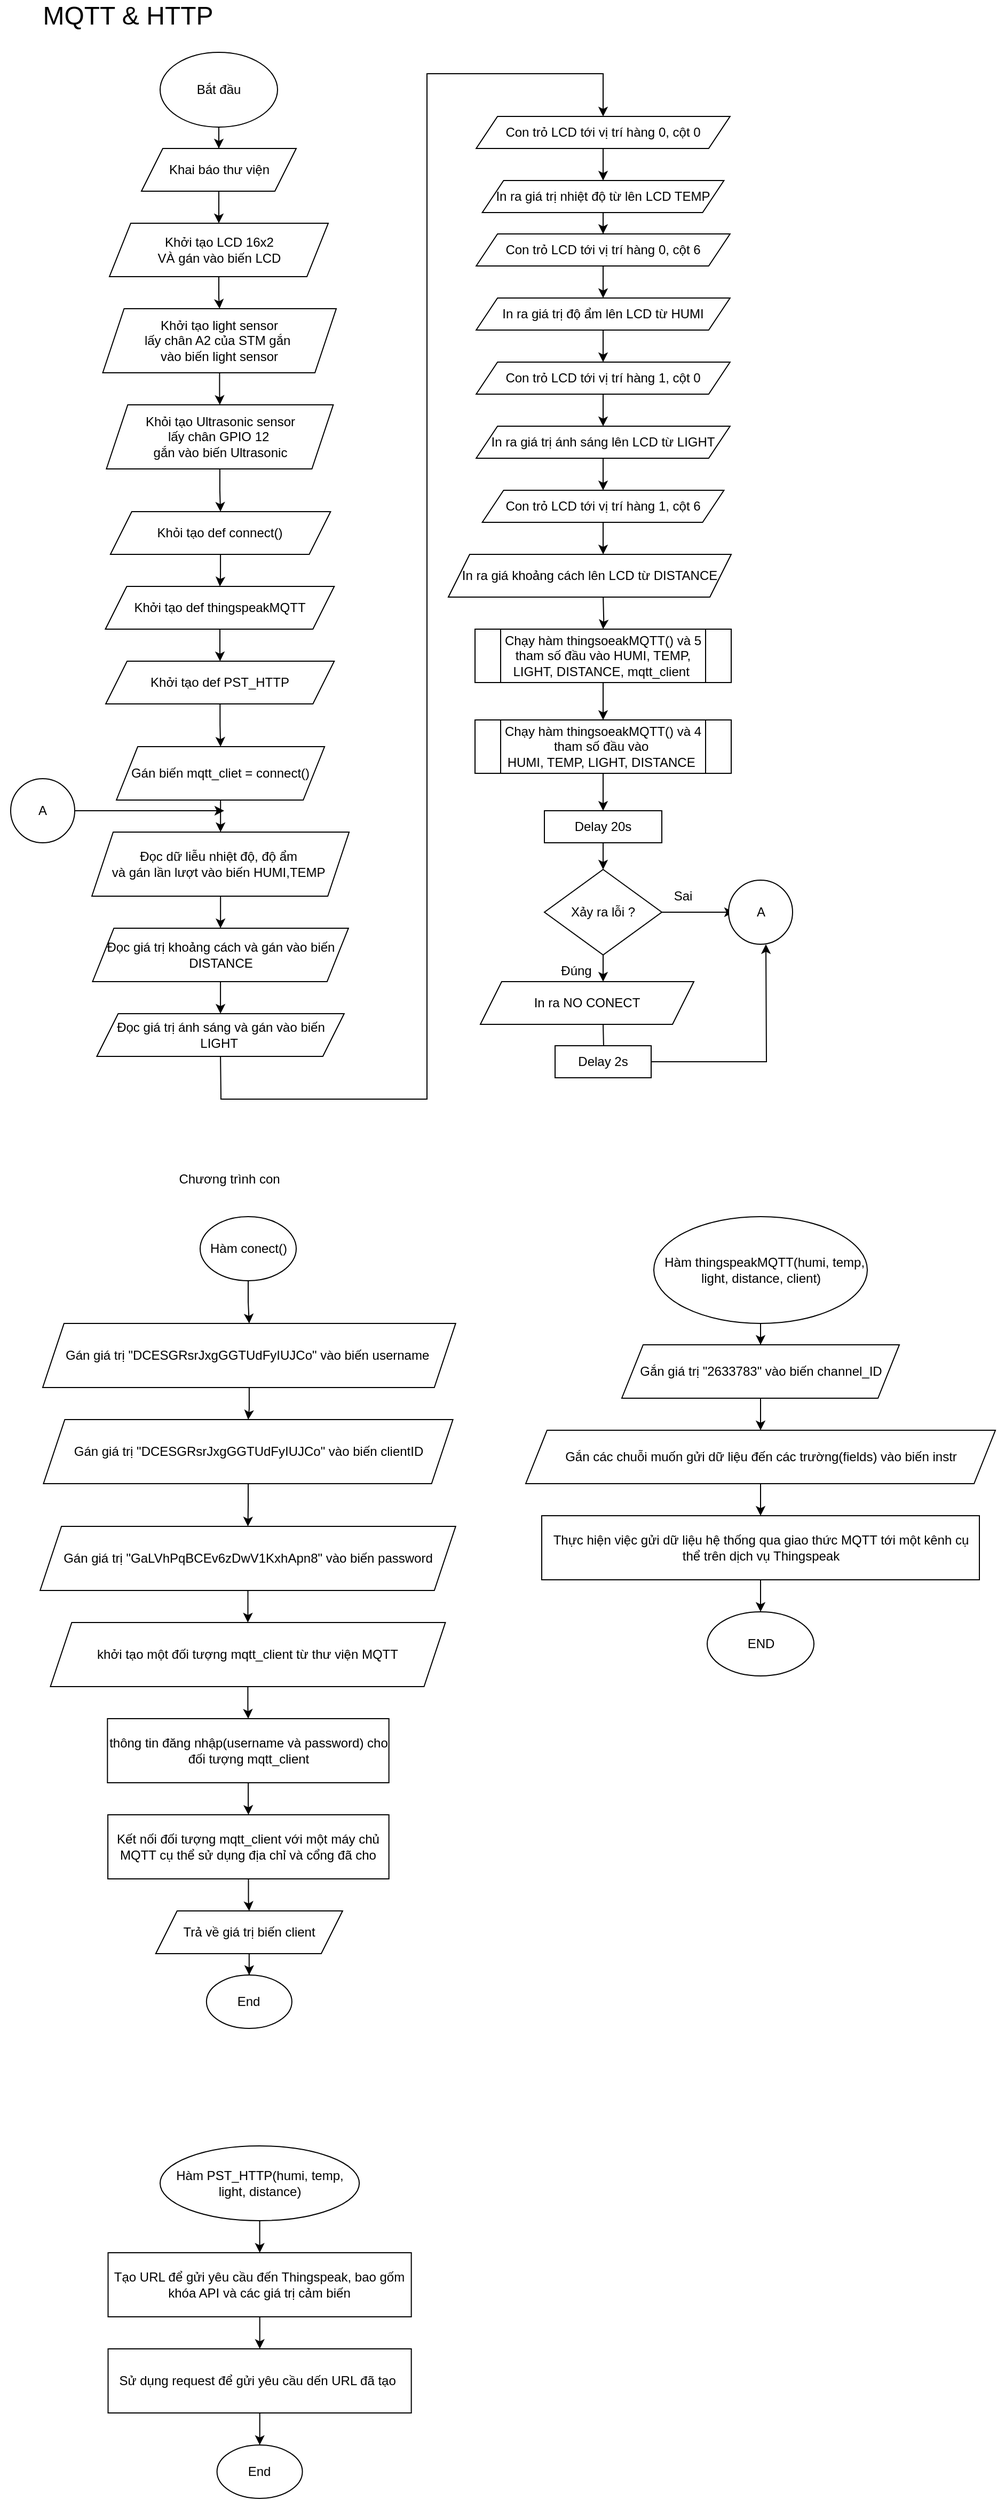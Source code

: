 <mxfile version="24.7.5">
  <diagram name="Page-1" id="BRqdDzmSM_AQs7L7HP7R">
    <mxGraphModel dx="1441" dy="717" grid="1" gridSize="10" guides="1" tooltips="1" connect="1" arrows="1" fold="1" page="1" pageScale="1" pageWidth="850" pageHeight="1100" math="0" shadow="0">
      <root>
        <mxCell id="0" />
        <mxCell id="1" parent="0" />
        <mxCell id="YUdbRrYXk0K4Yx3oNY3V-1" value="&lt;font style=&quot;font-size: 24px;&quot;&gt;MQTT &amp;amp; HTTP&lt;/font&gt;&lt;div&gt;&lt;font style=&quot;font-size: 24px;&quot;&gt;&lt;br&gt;&lt;/font&gt;&lt;/div&gt;" style="text;html=1;align=center;verticalAlign=middle;whiteSpace=wrap;rounded=0;" parent="1" vertex="1">
          <mxGeometry x="-40" y="30" width="240" height="20" as="geometry" />
        </mxCell>
        <mxCell id="YUdbRrYXk0K4Yx3oNY3V-14" value="" style="edgeStyle=orthogonalEdgeStyle;rounded=0;orthogonalLoop=1;jettySize=auto;html=1;" parent="1" source="YUdbRrYXk0K4Yx3oNY3V-4" target="YUdbRrYXk0K4Yx3oNY3V-5" edge="1">
          <mxGeometry relative="1" as="geometry" />
        </mxCell>
        <mxCell id="YUdbRrYXk0K4Yx3oNY3V-3" value="Bắt đầu" style="ellipse;whiteSpace=wrap;html=1;" parent="1" vertex="1">
          <mxGeometry x="110" y="60" width="110" height="70" as="geometry" />
        </mxCell>
        <mxCell id="YUdbRrYXk0K4Yx3oNY3V-16" value="" style="edgeStyle=orthogonalEdgeStyle;rounded=0;orthogonalLoop=1;jettySize=auto;html=1;" parent="1" source="YUdbRrYXk0K4Yx3oNY3V-5" target="YUdbRrYXk0K4Yx3oNY3V-6" edge="1">
          <mxGeometry relative="1" as="geometry" />
        </mxCell>
        <mxCell id="YUdbRrYXk0K4Yx3oNY3V-5" value="Khởi tạo LCD 16x2&lt;div&gt;VÀ gán vào biến LCD&lt;/div&gt;" style="shape=parallelogram;perimeter=parallelogramPerimeter;whiteSpace=wrap;html=1;fixedSize=1;" parent="1" vertex="1">
          <mxGeometry x="62.5" y="220" width="205" height="50" as="geometry" />
        </mxCell>
        <mxCell id="YUdbRrYXk0K4Yx3oNY3V-17" value="" style="edgeStyle=orthogonalEdgeStyle;rounded=0;orthogonalLoop=1;jettySize=auto;html=1;" parent="1" source="YUdbRrYXk0K4Yx3oNY3V-6" target="YUdbRrYXk0K4Yx3oNY3V-7" edge="1">
          <mxGeometry relative="1" as="geometry" />
        </mxCell>
        <mxCell id="YUdbRrYXk0K4Yx3oNY3V-6" value="Khởi tạo light sensor&lt;div&gt;lấy chân A2 của STM gắn&amp;nbsp;&lt;/div&gt;&lt;div&gt;vào biến light sensor&lt;/div&gt;" style="shape=parallelogram;perimeter=parallelogramPerimeter;whiteSpace=wrap;html=1;fixedSize=1;" parent="1" vertex="1">
          <mxGeometry x="56.26" y="300" width="218.75" height="60" as="geometry" />
        </mxCell>
        <mxCell id="YUdbRrYXk0K4Yx3oNY3V-18" value="" style="edgeStyle=orthogonalEdgeStyle;rounded=0;orthogonalLoop=1;jettySize=auto;html=1;" parent="1" source="YUdbRrYXk0K4Yx3oNY3V-7" target="YUdbRrYXk0K4Yx3oNY3V-8" edge="1">
          <mxGeometry relative="1" as="geometry" />
        </mxCell>
        <mxCell id="YUdbRrYXk0K4Yx3oNY3V-7" value="Khỏi tạo Ultrasonic sensor&lt;div&gt;lấy chân GPIO 12&amp;nbsp;&lt;/div&gt;&lt;div&gt;gắn vào biến Ultrasonic&lt;/div&gt;" style="shape=parallelogram;perimeter=parallelogramPerimeter;whiteSpace=wrap;html=1;fixedSize=1;" parent="1" vertex="1">
          <mxGeometry x="59.69" y="390" width="212.5" height="60" as="geometry" />
        </mxCell>
        <mxCell id="YUdbRrYXk0K4Yx3oNY3V-19" value="" style="edgeStyle=orthogonalEdgeStyle;rounded=0;orthogonalLoop=1;jettySize=auto;html=1;" parent="1" source="YUdbRrYXk0K4Yx3oNY3V-8" target="YUdbRrYXk0K4Yx3oNY3V-9" edge="1">
          <mxGeometry relative="1" as="geometry" />
        </mxCell>
        <mxCell id="YUdbRrYXk0K4Yx3oNY3V-8" value="Khỏi tạo def connect()" style="shape=parallelogram;perimeter=parallelogramPerimeter;whiteSpace=wrap;html=1;fixedSize=1;" parent="1" vertex="1">
          <mxGeometry x="63.44" y="490" width="206.25" height="40" as="geometry" />
        </mxCell>
        <mxCell id="70f4AGl83Vm-bftSxu9m-3" value="" style="edgeStyle=orthogonalEdgeStyle;rounded=0;orthogonalLoop=1;jettySize=auto;html=1;" edge="1" parent="1" source="YUdbRrYXk0K4Yx3oNY3V-9" target="70f4AGl83Vm-bftSxu9m-2">
          <mxGeometry relative="1" as="geometry" />
        </mxCell>
        <mxCell id="YUdbRrYXk0K4Yx3oNY3V-9" value="Khởi tạo def thingspeakMQTT" style="shape=parallelogram;perimeter=parallelogramPerimeter;whiteSpace=wrap;html=1;fixedSize=1;" parent="1" vertex="1">
          <mxGeometry x="58.76" y="560" width="214.37" height="40" as="geometry" />
        </mxCell>
        <mxCell id="YUdbRrYXk0K4Yx3oNY3V-15" value="" style="edgeStyle=orthogonalEdgeStyle;rounded=0;orthogonalLoop=1;jettySize=auto;html=1;" parent="1" source="YUdbRrYXk0K4Yx3oNY3V-3" target="YUdbRrYXk0K4Yx3oNY3V-4" edge="1">
          <mxGeometry relative="1" as="geometry">
            <mxPoint x="165" y="130" as="sourcePoint" />
            <mxPoint x="165" y="240" as="targetPoint" />
          </mxGeometry>
        </mxCell>
        <mxCell id="YUdbRrYXk0K4Yx3oNY3V-4" value="Khai báo thư viện" style="shape=parallelogram;perimeter=parallelogramPerimeter;whiteSpace=wrap;html=1;fixedSize=1;" parent="1" vertex="1">
          <mxGeometry x="92.5" y="150" width="145" height="40" as="geometry" />
        </mxCell>
        <mxCell id="70f4AGl83Vm-bftSxu9m-47" value="" style="edgeStyle=orthogonalEdgeStyle;rounded=0;orthogonalLoop=1;jettySize=auto;html=1;" edge="1" parent="1" source="YUdbRrYXk0K4Yx3oNY3V-30" target="70f4AGl83Vm-bftSxu9m-46">
          <mxGeometry relative="1" as="geometry" />
        </mxCell>
        <mxCell id="YUdbRrYXk0K4Yx3oNY3V-30" value="Chạy hàm thingsoeakMQTT() và 5 tham số đầu vào HUMI, TEMP, LIGHT, DISTANCE, mqtt_client&amp;nbsp;" style="shape=process;whiteSpace=wrap;html=1;backgroundOutline=1;" parent="1" vertex="1">
          <mxGeometry x="405.0" y="600" width="240" height="50" as="geometry" />
        </mxCell>
        <mxCell id="YUdbRrYXk0K4Yx3oNY3V-49" value="" style="edgeStyle=orthogonalEdgeStyle;rounded=0;orthogonalLoop=1;jettySize=auto;html=1;" parent="1" source="YUdbRrYXk0K4Yx3oNY3V-31" target="YUdbRrYXk0K4Yx3oNY3V-32" edge="1">
          <mxGeometry relative="1" as="geometry" />
        </mxCell>
        <mxCell id="YUdbRrYXk0K4Yx3oNY3V-31" value="Delay 20s" style="rounded=0;whiteSpace=wrap;html=1;" parent="1" vertex="1">
          <mxGeometry x="470" y="770" width="110" height="30" as="geometry" />
        </mxCell>
        <mxCell id="YUdbRrYXk0K4Yx3oNY3V-50" value="" style="edgeStyle=orthogonalEdgeStyle;rounded=0;orthogonalLoop=1;jettySize=auto;html=1;" parent="1" source="YUdbRrYXk0K4Yx3oNY3V-32" edge="1">
          <mxGeometry relative="1" as="geometry">
            <mxPoint x="525.0" y="930" as="targetPoint" />
          </mxGeometry>
        </mxCell>
        <mxCell id="YUdbRrYXk0K4Yx3oNY3V-53" value="" style="edgeStyle=orthogonalEdgeStyle;rounded=0;orthogonalLoop=1;jettySize=auto;html=1;" parent="1" source="YUdbRrYXk0K4Yx3oNY3V-32" edge="1">
          <mxGeometry relative="1" as="geometry">
            <mxPoint x="647.5" y="865" as="targetPoint" />
          </mxGeometry>
        </mxCell>
        <mxCell id="YUdbRrYXk0K4Yx3oNY3V-32" value="Xảy ra lỗi ?" style="rhombus;whiteSpace=wrap;html=1;" parent="1" vertex="1">
          <mxGeometry x="470" y="825" width="110" height="80" as="geometry" />
        </mxCell>
        <mxCell id="YUdbRrYXk0K4Yx3oNY3V-51" value="" style="edgeStyle=orthogonalEdgeStyle;rounded=0;orthogonalLoop=1;jettySize=auto;html=1;" parent="1" target="YUdbRrYXk0K4Yx3oNY3V-34" edge="1">
          <mxGeometry relative="1" as="geometry">
            <mxPoint x="525.0" y="970" as="sourcePoint" />
          </mxGeometry>
        </mxCell>
        <mxCell id="YUdbRrYXk0K4Yx3oNY3V-33" value="In ra NO CONECT" style="shape=parallelogram;perimeter=parallelogramPerimeter;whiteSpace=wrap;html=1;fixedSize=1;" parent="1" vertex="1">
          <mxGeometry x="410" y="930" width="200" height="40" as="geometry" />
        </mxCell>
        <mxCell id="YUdbRrYXk0K4Yx3oNY3V-54" style="edgeStyle=orthogonalEdgeStyle;rounded=0;orthogonalLoop=1;jettySize=auto;html=1;entryX=0.5;entryY=1;entryDx=0;entryDy=0;" parent="1" source="YUdbRrYXk0K4Yx3oNY3V-34" edge="1">
          <mxGeometry relative="1" as="geometry">
            <mxPoint x="677.5" y="895" as="targetPoint" />
          </mxGeometry>
        </mxCell>
        <mxCell id="YUdbRrYXk0K4Yx3oNY3V-34" value="Delay 2s" style="rounded=0;whiteSpace=wrap;html=1;" parent="1" vertex="1">
          <mxGeometry x="480" y="990" width="90" height="30" as="geometry" />
        </mxCell>
        <mxCell id="YUdbRrYXk0K4Yx3oNY3V-52" value="A" style="ellipse;whiteSpace=wrap;html=1;aspect=fixed;" parent="1" vertex="1">
          <mxGeometry x="642.5" y="835" width="60" height="60" as="geometry" />
        </mxCell>
        <mxCell id="YUdbRrYXk0K4Yx3oNY3V-55" value="Sai" style="text;html=1;align=center;verticalAlign=middle;whiteSpace=wrap;rounded=0;" parent="1" vertex="1">
          <mxGeometry x="570" y="835" width="60" height="30" as="geometry" />
        </mxCell>
        <mxCell id="YUdbRrYXk0K4Yx3oNY3V-56" value="Đúng" style="text;html=1;align=center;verticalAlign=middle;whiteSpace=wrap;rounded=0;" parent="1" vertex="1">
          <mxGeometry x="470" y="905" width="60" height="30" as="geometry" />
        </mxCell>
        <mxCell id="70f4AGl83Vm-bftSxu9m-5" value="" style="edgeStyle=orthogonalEdgeStyle;rounded=0;orthogonalLoop=1;jettySize=auto;html=1;" edge="1" parent="1" source="70f4AGl83Vm-bftSxu9m-2" target="70f4AGl83Vm-bftSxu9m-4">
          <mxGeometry relative="1" as="geometry" />
        </mxCell>
        <mxCell id="70f4AGl83Vm-bftSxu9m-2" value="Khởi tạo def PST_HTTP" style="shape=parallelogram;perimeter=parallelogramPerimeter;whiteSpace=wrap;html=1;fixedSize=1;" vertex="1" parent="1">
          <mxGeometry x="59.07" y="630" width="214.06" height="40" as="geometry" />
        </mxCell>
        <mxCell id="70f4AGl83Vm-bftSxu9m-9" value="" style="edgeStyle=orthogonalEdgeStyle;rounded=0;orthogonalLoop=1;jettySize=auto;html=1;" edge="1" parent="1" source="70f4AGl83Vm-bftSxu9m-4" target="70f4AGl83Vm-bftSxu9m-6">
          <mxGeometry relative="1" as="geometry" />
        </mxCell>
        <mxCell id="70f4AGl83Vm-bftSxu9m-4" value="Gán biến mqtt_cliet = connect()" style="shape=parallelogram;perimeter=parallelogramPerimeter;whiteSpace=wrap;html=1;fixedSize=1;" vertex="1" parent="1">
          <mxGeometry x="69.06" y="710" width="195" height="50" as="geometry" />
        </mxCell>
        <mxCell id="70f4AGl83Vm-bftSxu9m-12" value="" style="edgeStyle=orthogonalEdgeStyle;rounded=0;orthogonalLoop=1;jettySize=auto;html=1;" edge="1" parent="1" source="70f4AGl83Vm-bftSxu9m-6" target="70f4AGl83Vm-bftSxu9m-10">
          <mxGeometry relative="1" as="geometry" />
        </mxCell>
        <mxCell id="70f4AGl83Vm-bftSxu9m-6" value="Đọc dữ liễu nhiệt độ, độ ẩm&amp;nbsp;&lt;div&gt;và gán lần lượt vào biến HUMI,TEMP&amp;nbsp;&lt;/div&gt;" style="shape=parallelogram;perimeter=parallelogramPerimeter;whiteSpace=wrap;html=1;fixedSize=1;" vertex="1" parent="1">
          <mxGeometry x="46.05" y="790" width="241.01" height="60" as="geometry" />
        </mxCell>
        <mxCell id="70f4AGl83Vm-bftSxu9m-13" value="" style="edgeStyle=orthogonalEdgeStyle;rounded=0;orthogonalLoop=1;jettySize=auto;html=1;" edge="1" parent="1" source="70f4AGl83Vm-bftSxu9m-10" target="70f4AGl83Vm-bftSxu9m-11">
          <mxGeometry relative="1" as="geometry" />
        </mxCell>
        <mxCell id="70f4AGl83Vm-bftSxu9m-10" value="Đọc giá trị khoảng cách và gán vào biến DISTANCE" style="shape=parallelogram;perimeter=parallelogramPerimeter;whiteSpace=wrap;html=1;fixedSize=1;" vertex="1" parent="1">
          <mxGeometry x="46.71" y="880" width="239.69" height="50" as="geometry" />
        </mxCell>
        <mxCell id="70f4AGl83Vm-bftSxu9m-11" value="Đọc giá trị ánh sáng và gán vào biến&lt;div&gt;&amp;nbsp;LIGHT&amp;nbsp;&lt;span style=&quot;background-color: initial;&quot;&gt;&amp;nbsp;&lt;/span&gt;&lt;/div&gt;" style="shape=parallelogram;perimeter=parallelogramPerimeter;whiteSpace=wrap;html=1;fixedSize=1;" vertex="1" parent="1">
          <mxGeometry x="50.7" y="960" width="231.71" height="40" as="geometry" />
        </mxCell>
        <mxCell id="70f4AGl83Vm-bftSxu9m-21" value="" style="edgeStyle=orthogonalEdgeStyle;rounded=0;orthogonalLoop=1;jettySize=auto;html=1;" edge="1" parent="1" source="70f4AGl83Vm-bftSxu9m-15" target="70f4AGl83Vm-bftSxu9m-17">
          <mxGeometry relative="1" as="geometry" />
        </mxCell>
        <mxCell id="70f4AGl83Vm-bftSxu9m-15" value="Con trỏ LCD tới vị trí hàng 0, cột 0" style="shape=parallelogram;perimeter=parallelogramPerimeter;whiteSpace=wrap;html=1;fixedSize=1;" vertex="1" parent="1">
          <mxGeometry x="406.1" y="120" width="237.8" height="30" as="geometry" />
        </mxCell>
        <mxCell id="70f4AGl83Vm-bftSxu9m-25" value="" style="edgeStyle=orthogonalEdgeStyle;rounded=0;orthogonalLoop=1;jettySize=auto;html=1;" edge="1" parent="1" source="70f4AGl83Vm-bftSxu9m-17" target="70f4AGl83Vm-bftSxu9m-24">
          <mxGeometry relative="1" as="geometry" />
        </mxCell>
        <mxCell id="70f4AGl83Vm-bftSxu9m-17" value="In ra giá trị nhiệt độ từ lên LCD TEMP" style="shape=parallelogram;perimeter=parallelogramPerimeter;whiteSpace=wrap;html=1;fixedSize=1;" vertex="1" parent="1">
          <mxGeometry x="411.8" y="180" width="226.4" height="30" as="geometry" />
        </mxCell>
        <mxCell id="70f4AGl83Vm-bftSxu9m-42" value="" style="edgeStyle=orthogonalEdgeStyle;rounded=0;orthogonalLoop=1;jettySize=auto;html=1;" edge="1" parent="1" source="70f4AGl83Vm-bftSxu9m-18" target="70f4AGl83Vm-bftSxu9m-40">
          <mxGeometry relative="1" as="geometry" />
        </mxCell>
        <mxCell id="70f4AGl83Vm-bftSxu9m-18" value="In ra giá trị độ ẩm lên LCD từ HUMI" style="shape=parallelogram;perimeter=parallelogramPerimeter;whiteSpace=wrap;html=1;fixedSize=1;" vertex="1" parent="1">
          <mxGeometry x="406.1" y="290" width="237.8" height="30" as="geometry" />
        </mxCell>
        <mxCell id="70f4AGl83Vm-bftSxu9m-45" value="" style="edgeStyle=orthogonalEdgeStyle;rounded=0;orthogonalLoop=1;jettySize=auto;html=1;" edge="1" parent="1" target="YUdbRrYXk0K4Yx3oNY3V-30">
          <mxGeometry relative="1" as="geometry">
            <mxPoint x="525.071" y="570" as="sourcePoint" />
          </mxGeometry>
        </mxCell>
        <mxCell id="70f4AGl83Vm-bftSxu9m-19" value="In ra giá khoảng cách lên LCD từ DISTANCE" style="shape=parallelogram;perimeter=parallelogramPerimeter;whiteSpace=wrap;html=1;fixedSize=1;" vertex="1" parent="1">
          <mxGeometry x="380" y="530" width="265" height="40" as="geometry" />
        </mxCell>
        <mxCell id="70f4AGl83Vm-bftSxu9m-27" value="" style="edgeStyle=orthogonalEdgeStyle;rounded=0;orthogonalLoop=1;jettySize=auto;html=1;" edge="1" parent="1" source="70f4AGl83Vm-bftSxu9m-24" target="70f4AGl83Vm-bftSxu9m-18">
          <mxGeometry relative="1" as="geometry" />
        </mxCell>
        <mxCell id="70f4AGl83Vm-bftSxu9m-24" value="Con trỏ LCD tới vị trí hàng 0, cột 6" style="shape=parallelogram;perimeter=parallelogramPerimeter;whiteSpace=wrap;html=1;fixedSize=1;" vertex="1" parent="1">
          <mxGeometry x="406.1" y="230" width="237.8" height="30" as="geometry" />
        </mxCell>
        <mxCell id="70f4AGl83Vm-bftSxu9m-29" value="" style="edgeStyle=orthogonalEdgeStyle;rounded=0;orthogonalLoop=1;jettySize=auto;html=1;" edge="1" parent="1" source="70f4AGl83Vm-bftSxu9m-26">
          <mxGeometry relative="1" as="geometry">
            <mxPoint x="525.071" y="530" as="targetPoint" />
          </mxGeometry>
        </mxCell>
        <mxCell id="70f4AGl83Vm-bftSxu9m-26" value="Con trỏ LCD tới vị trí hàng 1, cột 6" style="shape=parallelogram;perimeter=parallelogramPerimeter;whiteSpace=wrap;html=1;fixedSize=1;" vertex="1" parent="1">
          <mxGeometry x="411.8" y="470" width="226.4" height="30" as="geometry" />
        </mxCell>
        <mxCell id="70f4AGl83Vm-bftSxu9m-38" value="" style="endArrow=classic;html=1;rounded=0;exitX=0.5;exitY=1;exitDx=0;exitDy=0;entryX=0.5;entryY=0;entryDx=0;entryDy=0;" edge="1" parent="1" source="70f4AGl83Vm-bftSxu9m-11" target="70f4AGl83Vm-bftSxu9m-15">
          <mxGeometry width="50" height="50" relative="1" as="geometry">
            <mxPoint x="330" y="970" as="sourcePoint" />
            <mxPoint x="520" y="80" as="targetPoint" />
            <Array as="points">
              <mxPoint x="167" y="1040" />
              <mxPoint x="270" y="1040" />
              <mxPoint x="360" y="1040" />
              <mxPoint x="360" y="80" />
              <mxPoint x="460" y="80" />
              <mxPoint x="525" y="80" />
            </Array>
          </mxGeometry>
        </mxCell>
        <mxCell id="70f4AGl83Vm-bftSxu9m-43" value="" style="edgeStyle=orthogonalEdgeStyle;rounded=0;orthogonalLoop=1;jettySize=auto;html=1;" edge="1" parent="1" source="70f4AGl83Vm-bftSxu9m-40" target="70f4AGl83Vm-bftSxu9m-41">
          <mxGeometry relative="1" as="geometry" />
        </mxCell>
        <mxCell id="70f4AGl83Vm-bftSxu9m-40" value="Con trỏ LCD tới vị trí hàng 1, cột 0" style="shape=parallelogram;perimeter=parallelogramPerimeter;whiteSpace=wrap;html=1;fixedSize=1;" vertex="1" parent="1">
          <mxGeometry x="406.1" y="350" width="237.8" height="30" as="geometry" />
        </mxCell>
        <mxCell id="70f4AGl83Vm-bftSxu9m-44" value="" style="edgeStyle=orthogonalEdgeStyle;rounded=0;orthogonalLoop=1;jettySize=auto;html=1;" edge="1" parent="1" source="70f4AGl83Vm-bftSxu9m-41" target="70f4AGl83Vm-bftSxu9m-26">
          <mxGeometry relative="1" as="geometry" />
        </mxCell>
        <mxCell id="70f4AGl83Vm-bftSxu9m-41" value="In ra giá trị ánh sáng lên LCD từ LIGHT" style="shape=parallelogram;perimeter=parallelogramPerimeter;whiteSpace=wrap;html=1;fixedSize=1;" vertex="1" parent="1">
          <mxGeometry x="406.1" y="410" width="237.8" height="30" as="geometry" />
        </mxCell>
        <mxCell id="70f4AGl83Vm-bftSxu9m-46" value="Chạy hàm thingsoeakMQTT() và 4 tham số đầu vào&amp;nbsp;&lt;div&gt;HUMI, TEMP, LIGHT, DISTANCE&amp;nbsp;&lt;/div&gt;" style="shape=process;whiteSpace=wrap;html=1;backgroundOutline=1;" vertex="1" parent="1">
          <mxGeometry x="405" y="685" width="240" height="50" as="geometry" />
        </mxCell>
        <mxCell id="70f4AGl83Vm-bftSxu9m-52" value="" style="endArrow=classic;html=1;rounded=0;entryX=0.5;entryY=0;entryDx=0;entryDy=0;exitX=0.5;exitY=1;exitDx=0;exitDy=0;" edge="1" parent="1" source="70f4AGl83Vm-bftSxu9m-46" target="YUdbRrYXk0K4Yx3oNY3V-31">
          <mxGeometry width="50" height="50" relative="1" as="geometry">
            <mxPoint x="440" y="860" as="sourcePoint" />
            <mxPoint x="490" y="810" as="targetPoint" />
          </mxGeometry>
        </mxCell>
        <mxCell id="70f4AGl83Vm-bftSxu9m-58" style="edgeStyle=orthogonalEdgeStyle;rounded=0;orthogonalLoop=1;jettySize=auto;html=1;" edge="1" parent="1" source="70f4AGl83Vm-bftSxu9m-55">
          <mxGeometry relative="1" as="geometry">
            <mxPoint x="170" y="770" as="targetPoint" />
          </mxGeometry>
        </mxCell>
        <mxCell id="70f4AGl83Vm-bftSxu9m-55" value="A" style="ellipse;whiteSpace=wrap;html=1;aspect=fixed;" vertex="1" parent="1">
          <mxGeometry x="-30" y="740" width="60" height="60" as="geometry" />
        </mxCell>
        <mxCell id="70f4AGl83Vm-bftSxu9m-76" value="" style="edgeStyle=orthogonalEdgeStyle;rounded=0;orthogonalLoop=1;jettySize=auto;html=1;" edge="1" parent="1" source="70f4AGl83Vm-bftSxu9m-59" target="70f4AGl83Vm-bftSxu9m-68">
          <mxGeometry relative="1" as="geometry" />
        </mxCell>
        <mxCell id="70f4AGl83Vm-bftSxu9m-59" value="Hàm conect()" style="ellipse;whiteSpace=wrap;html=1;" vertex="1" parent="1">
          <mxGeometry x="147.5" y="1150" width="90" height="60" as="geometry" />
        </mxCell>
        <mxCell id="70f4AGl83Vm-bftSxu9m-80" value="" style="edgeStyle=orthogonalEdgeStyle;rounded=0;orthogonalLoop=1;jettySize=auto;html=1;" edge="1" parent="1" source="70f4AGl83Vm-bftSxu9m-64" target="70f4AGl83Vm-bftSxu9m-65">
          <mxGeometry relative="1" as="geometry" />
        </mxCell>
        <mxCell id="70f4AGl83Vm-bftSxu9m-64" value="khởi tạo một đối tượng mqtt_client từ thư viện MQTT" style="shape=parallelogram;perimeter=parallelogramPerimeter;whiteSpace=wrap;html=1;fixedSize=1;" vertex="1" parent="1">
          <mxGeometry x="7.22" y="1530" width="370" height="60" as="geometry" />
        </mxCell>
        <mxCell id="70f4AGl83Vm-bftSxu9m-81" value="" style="edgeStyle=orthogonalEdgeStyle;rounded=0;orthogonalLoop=1;jettySize=auto;html=1;" edge="1" parent="1" source="70f4AGl83Vm-bftSxu9m-65" target="70f4AGl83Vm-bftSxu9m-71">
          <mxGeometry relative="1" as="geometry" />
        </mxCell>
        <mxCell id="70f4AGl83Vm-bftSxu9m-65" value="thông tin đăng nhập(username và password) cho đối tượng mqtt_client" style="rounded=0;whiteSpace=wrap;html=1;" vertex="1" parent="1">
          <mxGeometry x="60.67" y="1620" width="263.67" height="60" as="geometry" />
        </mxCell>
        <mxCell id="70f4AGl83Vm-bftSxu9m-77" value="" style="edgeStyle=orthogonalEdgeStyle;rounded=0;orthogonalLoop=1;jettySize=auto;html=1;" edge="1" parent="1" source="70f4AGl83Vm-bftSxu9m-68" target="70f4AGl83Vm-bftSxu9m-69">
          <mxGeometry relative="1" as="geometry" />
        </mxCell>
        <mxCell id="70f4AGl83Vm-bftSxu9m-68" value="Gán giá trị &quot;DCESGRsrJxgGGTUdFyIUJCo&quot; vào biến username&amp;nbsp;" style="shape=parallelogram;perimeter=parallelogramPerimeter;whiteSpace=wrap;html=1;fixedSize=1;" vertex="1" parent="1">
          <mxGeometry y="1250" width="386.87" height="60" as="geometry" />
        </mxCell>
        <mxCell id="70f4AGl83Vm-bftSxu9m-78" value="" style="edgeStyle=orthogonalEdgeStyle;rounded=0;orthogonalLoop=1;jettySize=auto;html=1;" edge="1" parent="1" source="70f4AGl83Vm-bftSxu9m-69" target="70f4AGl83Vm-bftSxu9m-70">
          <mxGeometry relative="1" as="geometry" />
        </mxCell>
        <mxCell id="70f4AGl83Vm-bftSxu9m-69" value="Gán giá trị &quot;DCESGRsrJxgGGTUdFyIUJCo&quot; vào biến clientID" style="shape=parallelogram;perimeter=parallelogramPerimeter;whiteSpace=wrap;html=1;fixedSize=1;" vertex="1" parent="1">
          <mxGeometry x="0.71" y="1340" width="383.59" height="60" as="geometry" />
        </mxCell>
        <mxCell id="70f4AGl83Vm-bftSxu9m-79" value="" style="edgeStyle=orthogonalEdgeStyle;rounded=0;orthogonalLoop=1;jettySize=auto;html=1;" edge="1" parent="1" source="70f4AGl83Vm-bftSxu9m-70" target="70f4AGl83Vm-bftSxu9m-64">
          <mxGeometry relative="1" as="geometry" />
        </mxCell>
        <mxCell id="70f4AGl83Vm-bftSxu9m-70" value="Gán giá trị &quot;GaLVhPqBCEv6zDwV1KxhApn8&quot; vào biến password" style="shape=parallelogram;perimeter=parallelogramPerimeter;whiteSpace=wrap;html=1;fixedSize=1;" vertex="1" parent="1">
          <mxGeometry x="-2.43" y="1440" width="389.3" height="60" as="geometry" />
        </mxCell>
        <mxCell id="70f4AGl83Vm-bftSxu9m-84" style="edgeStyle=orthogonalEdgeStyle;rounded=0;orthogonalLoop=1;jettySize=auto;html=1;entryX=0.5;entryY=0;entryDx=0;entryDy=0;" edge="1" parent="1" source="70f4AGl83Vm-bftSxu9m-71" target="70f4AGl83Vm-bftSxu9m-72">
          <mxGeometry relative="1" as="geometry" />
        </mxCell>
        <mxCell id="70f4AGl83Vm-bftSxu9m-71" value="Kết nối đối tượng mqtt_client với một máy chủ MQTT cụ thể sử dụng địa chỉ và cổng đã cho" style="rounded=0;whiteSpace=wrap;html=1;" vertex="1" parent="1">
          <mxGeometry x="61.05" y="1710" width="263.29" height="60" as="geometry" />
        </mxCell>
        <mxCell id="70f4AGl83Vm-bftSxu9m-85" value="" style="edgeStyle=orthogonalEdgeStyle;rounded=0;orthogonalLoop=1;jettySize=auto;html=1;" edge="1" parent="1" source="70f4AGl83Vm-bftSxu9m-72" target="70f4AGl83Vm-bftSxu9m-73">
          <mxGeometry relative="1" as="geometry" />
        </mxCell>
        <mxCell id="70f4AGl83Vm-bftSxu9m-72" value="Trả về giá trị biến client" style="shape=parallelogram;perimeter=parallelogramPerimeter;whiteSpace=wrap;html=1;fixedSize=1;" vertex="1" parent="1">
          <mxGeometry x="105.93" y="1800" width="175" height="40" as="geometry" />
        </mxCell>
        <mxCell id="70f4AGl83Vm-bftSxu9m-73" value="End" style="ellipse;whiteSpace=wrap;html=1;" vertex="1" parent="1">
          <mxGeometry x="153.43" y="1860" width="80" height="50" as="geometry" />
        </mxCell>
        <mxCell id="70f4AGl83Vm-bftSxu9m-92" value="" style="edgeStyle=orthogonalEdgeStyle;rounded=0;orthogonalLoop=1;jettySize=auto;html=1;" edge="1" parent="1" source="70f4AGl83Vm-bftSxu9m-86" target="70f4AGl83Vm-bftSxu9m-88">
          <mxGeometry relative="1" as="geometry" />
        </mxCell>
        <mxCell id="70f4AGl83Vm-bftSxu9m-86" value="&amp;nbsp; Hàm thingspeakMQTT(humi, temp, light, distance, client)" style="ellipse;whiteSpace=wrap;html=1;" vertex="1" parent="1">
          <mxGeometry x="572.5" y="1150" width="200" height="100" as="geometry" />
        </mxCell>
        <mxCell id="70f4AGl83Vm-bftSxu9m-93" value="" style="edgeStyle=orthogonalEdgeStyle;rounded=0;orthogonalLoop=1;jettySize=auto;html=1;" edge="1" parent="1" source="70f4AGl83Vm-bftSxu9m-88" target="70f4AGl83Vm-bftSxu9m-89">
          <mxGeometry relative="1" as="geometry" />
        </mxCell>
        <mxCell id="70f4AGl83Vm-bftSxu9m-88" value="Gắn giá trị &quot;2633783&quot; vào biến channel_ID" style="shape=parallelogram;perimeter=parallelogramPerimeter;whiteSpace=wrap;html=1;fixedSize=1;" vertex="1" parent="1">
          <mxGeometry x="542.5" y="1270" width="260" height="50" as="geometry" />
        </mxCell>
        <mxCell id="70f4AGl83Vm-bftSxu9m-94" value="" style="edgeStyle=orthogonalEdgeStyle;rounded=0;orthogonalLoop=1;jettySize=auto;html=1;" edge="1" parent="1" source="70f4AGl83Vm-bftSxu9m-89" target="70f4AGl83Vm-bftSxu9m-90">
          <mxGeometry relative="1" as="geometry" />
        </mxCell>
        <mxCell id="70f4AGl83Vm-bftSxu9m-89" value="Gắn các chuỗi muốn gửi dữ liệu đến các trường(fields) vào biến instr" style="shape=parallelogram;perimeter=parallelogramPerimeter;whiteSpace=wrap;html=1;fixedSize=1;" vertex="1" parent="1">
          <mxGeometry x="452.5" y="1350" width="440" height="50" as="geometry" />
        </mxCell>
        <mxCell id="70f4AGl83Vm-bftSxu9m-95" value="" style="edgeStyle=orthogonalEdgeStyle;rounded=0;orthogonalLoop=1;jettySize=auto;html=1;" edge="1" parent="1" source="70f4AGl83Vm-bftSxu9m-90" target="70f4AGl83Vm-bftSxu9m-91">
          <mxGeometry relative="1" as="geometry" />
        </mxCell>
        <mxCell id="70f4AGl83Vm-bftSxu9m-90" value="Thực hiện việc gửi dữ liệu hệ thống qua giao thức MQTT tới một kênh cụ thể trên dịch vụ Thingspeak" style="rounded=0;whiteSpace=wrap;html=1;" vertex="1" parent="1">
          <mxGeometry x="467.5" y="1430" width="410" height="60" as="geometry" />
        </mxCell>
        <mxCell id="70f4AGl83Vm-bftSxu9m-91" value="END" style="ellipse;whiteSpace=wrap;html=1;" vertex="1" parent="1">
          <mxGeometry x="622.5" y="1520" width="100" height="60" as="geometry" />
        </mxCell>
        <mxCell id="70f4AGl83Vm-bftSxu9m-96" value="Chương trình con" style="text;html=1;align=center;verticalAlign=middle;whiteSpace=wrap;rounded=0;" vertex="1" parent="1">
          <mxGeometry x="20" y="1100" width="310" height="30" as="geometry" />
        </mxCell>
        <mxCell id="70f4AGl83Vm-bftSxu9m-102" value="" style="edgeStyle=orthogonalEdgeStyle;rounded=0;orthogonalLoop=1;jettySize=auto;html=1;" edge="1" parent="1" source="70f4AGl83Vm-bftSxu9m-97" target="70f4AGl83Vm-bftSxu9m-98">
          <mxGeometry relative="1" as="geometry" />
        </mxCell>
        <mxCell id="70f4AGl83Vm-bftSxu9m-97" value="Hàm PST_HTTP(humi, temp, light, distance)" style="ellipse;whiteSpace=wrap;html=1;" vertex="1" parent="1">
          <mxGeometry x="110" y="2020" width="186.57" height="70" as="geometry" />
        </mxCell>
        <mxCell id="70f4AGl83Vm-bftSxu9m-103" value="" style="edgeStyle=orthogonalEdgeStyle;rounded=0;orthogonalLoop=1;jettySize=auto;html=1;" edge="1" parent="1" source="70f4AGl83Vm-bftSxu9m-98" target="70f4AGl83Vm-bftSxu9m-99">
          <mxGeometry relative="1" as="geometry" />
        </mxCell>
        <mxCell id="70f4AGl83Vm-bftSxu9m-98" value="Tạo URL để gửi yêu cầu đến Thingspeak, bao gốm khóa API và các giá trị cảm biến" style="rounded=0;whiteSpace=wrap;html=1;" vertex="1" parent="1">
          <mxGeometry x="61.25" y="2120" width="284.07" height="60" as="geometry" />
        </mxCell>
        <mxCell id="70f4AGl83Vm-bftSxu9m-104" value="" style="edgeStyle=orthogonalEdgeStyle;rounded=0;orthogonalLoop=1;jettySize=auto;html=1;" edge="1" parent="1" source="70f4AGl83Vm-bftSxu9m-99" target="70f4AGl83Vm-bftSxu9m-101">
          <mxGeometry relative="1" as="geometry" />
        </mxCell>
        <mxCell id="70f4AGl83Vm-bftSxu9m-99" value="Sử dụng request để gửi yêu cầu dến URL đã tạo&amp;nbsp;" style="rounded=0;whiteSpace=wrap;html=1;" vertex="1" parent="1">
          <mxGeometry x="61.25" y="2210" width="284.07" height="60" as="geometry" />
        </mxCell>
        <mxCell id="70f4AGl83Vm-bftSxu9m-101" value="End" style="ellipse;whiteSpace=wrap;html=1;" vertex="1" parent="1">
          <mxGeometry x="163.29" y="2300" width="80" height="50" as="geometry" />
        </mxCell>
      </root>
    </mxGraphModel>
  </diagram>
</mxfile>
